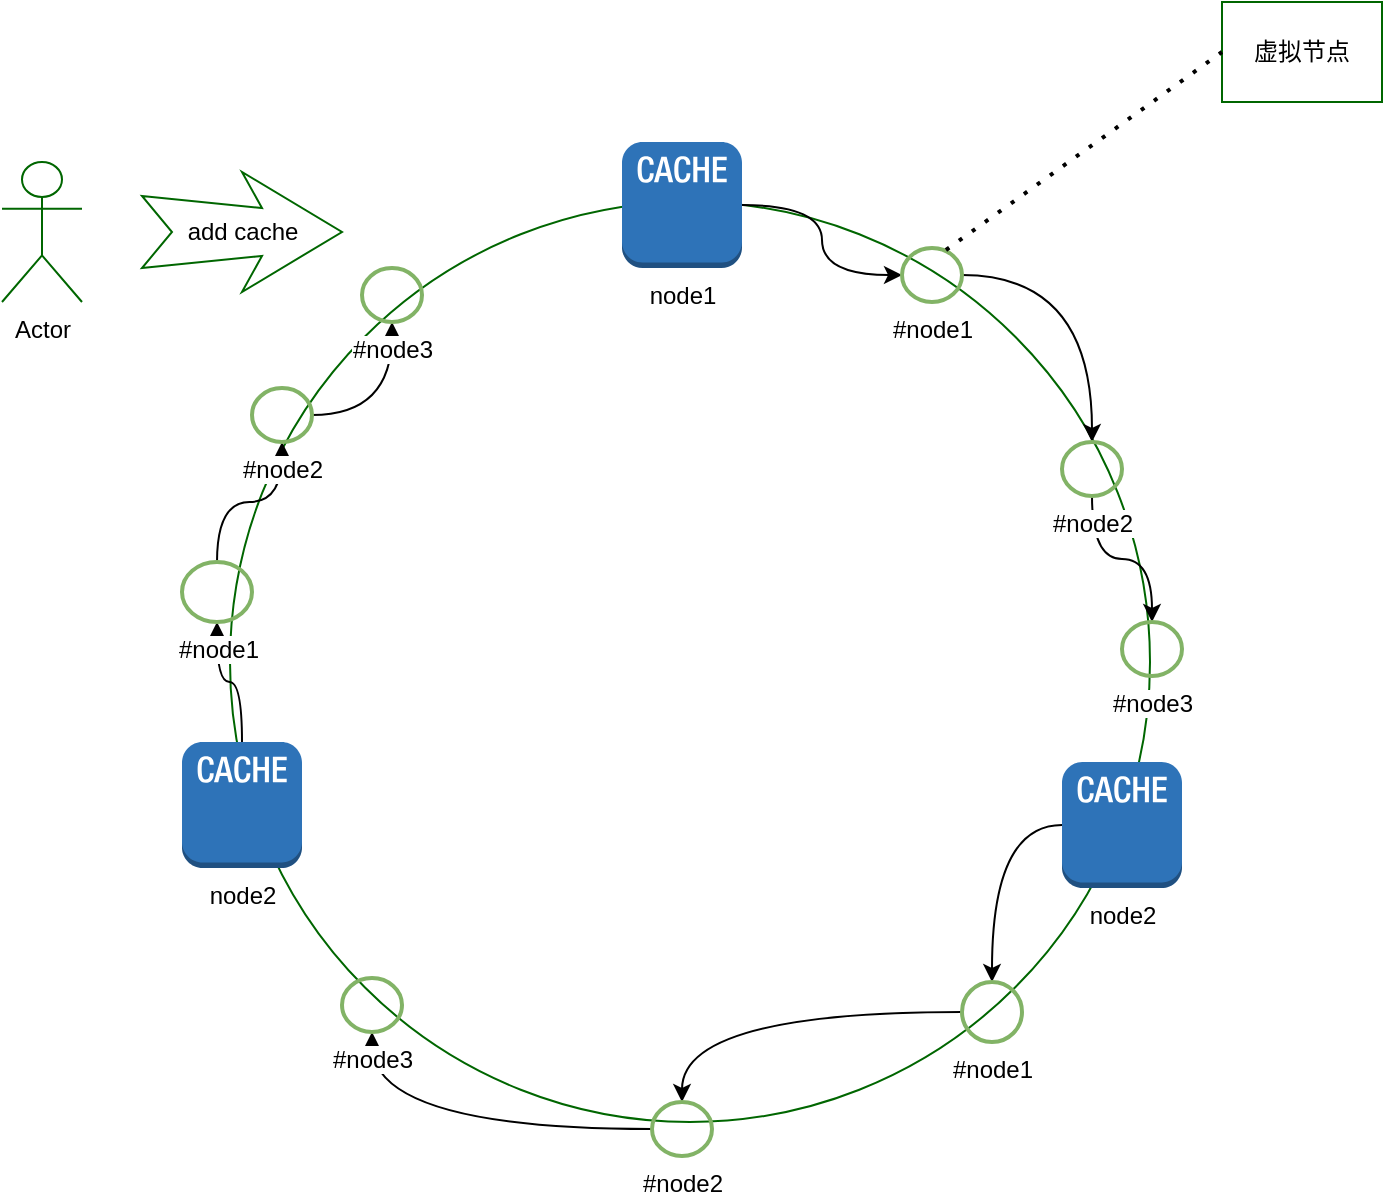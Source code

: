 <mxfile version="15.0.4" type="github">
  <diagram id="PU0Qb-rV1KyoIwYy60u8" name="第 1 页">
    <mxGraphModel dx="1426" dy="794" grid="1" gridSize="10" guides="1" tooltips="1" connect="1" arrows="1" fold="1" page="1" pageScale="1" pageWidth="827" pageHeight="1169" math="0" shadow="0">
      <root>
        <mxCell id="0" />
        <mxCell id="1" parent="0" />
        <mxCell id="JXYaKsvfSOkVvdtXrEDO-1" value="" style="ellipse;whiteSpace=wrap;html=1;aspect=fixed;strokeColor=#006600;" vertex="1" parent="1">
          <mxGeometry x="184" y="170" width="460" height="460" as="geometry" />
        </mxCell>
        <mxCell id="JXYaKsvfSOkVvdtXrEDO-49" style="edgeStyle=orthogonalEdgeStyle;curved=1;rounded=0;orthogonalLoop=1;jettySize=auto;html=1;" edge="1" parent="1" source="JXYaKsvfSOkVvdtXrEDO-4" target="JXYaKsvfSOkVvdtXrEDO-16">
          <mxGeometry relative="1" as="geometry" />
        </mxCell>
        <mxCell id="JXYaKsvfSOkVvdtXrEDO-4" value="node2&lt;br&gt;" style="outlineConnect=0;dashed=0;verticalLabelPosition=bottom;verticalAlign=top;align=center;html=1;shape=mxgraph.aws3.cache_node;fillColor=#2E73B8;gradientColor=none;" vertex="1" parent="1">
          <mxGeometry x="160" y="440" width="60" height="63" as="geometry" />
        </mxCell>
        <mxCell id="JXYaKsvfSOkVvdtXrEDO-21" value="" style="edgeStyle=orthogonalEdgeStyle;curved=1;rounded=0;orthogonalLoop=1;jettySize=auto;html=1;" edge="1" parent="1" source="JXYaKsvfSOkVvdtXrEDO-2" target="JXYaKsvfSOkVvdtXrEDO-10">
          <mxGeometry relative="1" as="geometry" />
        </mxCell>
        <mxCell id="JXYaKsvfSOkVvdtXrEDO-2" value="node1&lt;br&gt;" style="outlineConnect=0;dashed=0;verticalLabelPosition=bottom;verticalAlign=top;align=center;html=1;shape=mxgraph.aws3.cache_node;fillColor=#2E73B8;gradientColor=none;" vertex="1" parent="1">
          <mxGeometry x="380" y="140" width="60" height="63" as="geometry" />
        </mxCell>
        <mxCell id="JXYaKsvfSOkVvdtXrEDO-36" style="edgeStyle=orthogonalEdgeStyle;curved=1;rounded=0;orthogonalLoop=1;jettySize=auto;html=1;" edge="1" parent="1" source="JXYaKsvfSOkVvdtXrEDO-3" target="JXYaKsvfSOkVvdtXrEDO-13">
          <mxGeometry relative="1" as="geometry" />
        </mxCell>
        <mxCell id="JXYaKsvfSOkVvdtXrEDO-3" value="node2&lt;br&gt;" style="outlineConnect=0;dashed=0;verticalLabelPosition=bottom;verticalAlign=top;align=center;html=1;shape=mxgraph.aws3.cache_node;fillColor=#2E73B8;gradientColor=none;" vertex="1" parent="1">
          <mxGeometry x="600" y="450" width="60" height="63" as="geometry" />
        </mxCell>
        <mxCell id="JXYaKsvfSOkVvdtXrEDO-5" value="Actor" style="shape=umlActor;verticalLabelPosition=bottom;verticalAlign=top;html=1;outlineConnect=0;strokeColor=#006600;" vertex="1" parent="1">
          <mxGeometry x="70" y="150" width="40" height="70" as="geometry" />
        </mxCell>
        <mxCell id="JXYaKsvfSOkVvdtXrEDO-9" value="add cache" style="html=1;shadow=0;dashed=0;align=center;verticalAlign=middle;shape=mxgraph.arrows2.stylisedArrow;dy=0.6;dx=40;notch=15;feather=0.4;strokeColor=#006600;" vertex="1" parent="1">
          <mxGeometry x="140" y="155" width="100" height="60" as="geometry" />
        </mxCell>
        <mxCell id="JXYaKsvfSOkVvdtXrEDO-33" style="edgeStyle=orthogonalEdgeStyle;curved=1;rounded=0;orthogonalLoop=1;jettySize=auto;html=1;" edge="1" parent="1" source="JXYaKsvfSOkVvdtXrEDO-10" target="JXYaKsvfSOkVvdtXrEDO-11">
          <mxGeometry relative="1" as="geometry" />
        </mxCell>
        <mxCell id="JXYaKsvfSOkVvdtXrEDO-10" value="#node1&lt;br&gt;" style="html=1;verticalLabelPosition=bottom;labelBackgroundColor=#ffffff;verticalAlign=top;shadow=0;dashed=0;strokeWidth=2;shape=mxgraph.ios7.misc.circle;strokeColor=#82b366;fillColor=#d5e8d4;" vertex="1" parent="1">
          <mxGeometry x="520" y="193" width="30" height="27" as="geometry" />
        </mxCell>
        <mxCell id="JXYaKsvfSOkVvdtXrEDO-34" style="edgeStyle=orthogonalEdgeStyle;curved=1;rounded=0;orthogonalLoop=1;jettySize=auto;html=1;entryX=0.5;entryY=0;entryDx=0;entryDy=0;entryPerimeter=0;" edge="1" parent="1" source="JXYaKsvfSOkVvdtXrEDO-11" target="JXYaKsvfSOkVvdtXrEDO-12">
          <mxGeometry relative="1" as="geometry" />
        </mxCell>
        <mxCell id="JXYaKsvfSOkVvdtXrEDO-11" value="#node2" style="html=1;verticalLabelPosition=bottom;labelBackgroundColor=#ffffff;verticalAlign=top;shadow=0;dashed=0;strokeWidth=2;shape=mxgraph.ios7.misc.circle;strokeColor=#82b366;fillColor=#d5e8d4;" vertex="1" parent="1">
          <mxGeometry x="600" y="290" width="30" height="27" as="geometry" />
        </mxCell>
        <mxCell id="JXYaKsvfSOkVvdtXrEDO-12" value="#node3&lt;br&gt;" style="html=1;verticalLabelPosition=bottom;labelBackgroundColor=#ffffff;verticalAlign=top;shadow=0;dashed=0;strokeWidth=2;shape=mxgraph.ios7.misc.circle;strokeColor=#82b366;fillColor=#d5e8d4;" vertex="1" parent="1">
          <mxGeometry x="630" y="380" width="30" height="27" as="geometry" />
        </mxCell>
        <mxCell id="JXYaKsvfSOkVvdtXrEDO-46" style="edgeStyle=orthogonalEdgeStyle;curved=1;rounded=0;orthogonalLoop=1;jettySize=auto;html=1;" edge="1" parent="1" source="JXYaKsvfSOkVvdtXrEDO-13" target="JXYaKsvfSOkVvdtXrEDO-14">
          <mxGeometry relative="1" as="geometry" />
        </mxCell>
        <mxCell id="JXYaKsvfSOkVvdtXrEDO-13" value="#node1" style="html=1;verticalLabelPosition=bottom;labelBackgroundColor=#ffffff;verticalAlign=top;shadow=0;dashed=0;strokeWidth=2;shape=mxgraph.ios7.misc.circle;strokeColor=#82b366;fillColor=#d5e8d4;" vertex="1" parent="1">
          <mxGeometry x="550" y="560" width="30" height="30" as="geometry" />
        </mxCell>
        <mxCell id="JXYaKsvfSOkVvdtXrEDO-42" style="edgeStyle=orthogonalEdgeStyle;curved=1;rounded=0;orthogonalLoop=1;jettySize=auto;html=1;" edge="1" parent="1" source="JXYaKsvfSOkVvdtXrEDO-14" target="JXYaKsvfSOkVvdtXrEDO-15">
          <mxGeometry relative="1" as="geometry" />
        </mxCell>
        <mxCell id="JXYaKsvfSOkVvdtXrEDO-14" value="#node2&lt;br&gt;" style="html=1;verticalLabelPosition=bottom;labelBackgroundColor=#ffffff;verticalAlign=top;shadow=0;dashed=0;strokeWidth=2;shape=mxgraph.ios7.misc.circle;strokeColor=#82b366;fillColor=#d5e8d4;" vertex="1" parent="1">
          <mxGeometry x="395" y="620" width="30" height="27" as="geometry" />
        </mxCell>
        <mxCell id="JXYaKsvfSOkVvdtXrEDO-15" value="#node3&lt;br&gt;" style="html=1;verticalLabelPosition=bottom;labelBackgroundColor=#ffffff;verticalAlign=top;shadow=0;dashed=0;strokeWidth=2;shape=mxgraph.ios7.misc.circle;strokeColor=#82b366;fillColor=#d5e8d4;" vertex="1" parent="1">
          <mxGeometry x="240" y="558" width="30" height="27" as="geometry" />
        </mxCell>
        <mxCell id="JXYaKsvfSOkVvdtXrEDO-50" style="edgeStyle=orthogonalEdgeStyle;curved=1;rounded=0;orthogonalLoop=1;jettySize=auto;html=1;" edge="1" parent="1" source="JXYaKsvfSOkVvdtXrEDO-16" target="JXYaKsvfSOkVvdtXrEDO-17">
          <mxGeometry relative="1" as="geometry" />
        </mxCell>
        <mxCell id="JXYaKsvfSOkVvdtXrEDO-16" value="#node1" style="html=1;verticalLabelPosition=bottom;labelBackgroundColor=#ffffff;verticalAlign=top;shadow=0;dashed=0;strokeWidth=2;shape=mxgraph.ios7.misc.circle;strokeColor=#82b366;fillColor=#d5e8d4;" vertex="1" parent="1">
          <mxGeometry x="160" y="350" width="35" height="30" as="geometry" />
        </mxCell>
        <mxCell id="JXYaKsvfSOkVvdtXrEDO-51" style="edgeStyle=orthogonalEdgeStyle;curved=1;rounded=0;orthogonalLoop=1;jettySize=auto;html=1;" edge="1" parent="1" source="JXYaKsvfSOkVvdtXrEDO-17" target="JXYaKsvfSOkVvdtXrEDO-18">
          <mxGeometry relative="1" as="geometry" />
        </mxCell>
        <mxCell id="JXYaKsvfSOkVvdtXrEDO-17" value="#node2" style="html=1;verticalLabelPosition=bottom;labelBackgroundColor=#ffffff;verticalAlign=top;shadow=0;dashed=0;strokeWidth=2;shape=mxgraph.ios7.misc.circle;strokeColor=#82b366;fillColor=#d5e8d4;" vertex="1" parent="1">
          <mxGeometry x="195" y="263" width="30" height="27" as="geometry" />
        </mxCell>
        <mxCell id="JXYaKsvfSOkVvdtXrEDO-18" value="#node3&lt;br&gt;" style="html=1;verticalLabelPosition=bottom;labelBackgroundColor=#ffffff;verticalAlign=top;shadow=0;dashed=0;strokeWidth=2;shape=mxgraph.ios7.misc.circle;strokeColor=#82b366;fillColor=#d5e8d4;" vertex="1" parent="1">
          <mxGeometry x="250" y="203" width="30" height="27" as="geometry" />
        </mxCell>
        <mxCell id="JXYaKsvfSOkVvdtXrEDO-58" value="虚拟节点" style="rounded=0;whiteSpace=wrap;html=1;strokeColor=#006600;" vertex="1" parent="1">
          <mxGeometry x="680" y="70" width="80" height="50" as="geometry" />
        </mxCell>
        <mxCell id="JXYaKsvfSOkVvdtXrEDO-59" value="" style="endArrow=none;dashed=1;html=1;dashPattern=1 3;strokeWidth=2;entryX=0;entryY=0.5;entryDx=0;entryDy=0;exitX=0.733;exitY=0.037;exitDx=0;exitDy=0;exitPerimeter=0;" edge="1" parent="1" source="JXYaKsvfSOkVvdtXrEDO-10" target="JXYaKsvfSOkVvdtXrEDO-58">
          <mxGeometry width="50" height="50" relative="1" as="geometry">
            <mxPoint x="600" y="170" as="sourcePoint" />
            <mxPoint x="650" y="120" as="targetPoint" />
          </mxGeometry>
        </mxCell>
      </root>
    </mxGraphModel>
  </diagram>
</mxfile>
